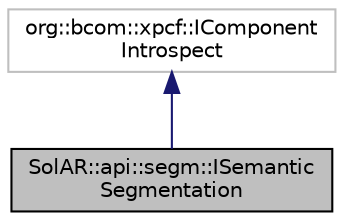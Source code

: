 digraph "SolAR::api::segm::ISemanticSegmentation"
{
 // LATEX_PDF_SIZE
  edge [fontname="Helvetica",fontsize="10",labelfontname="Helvetica",labelfontsize="10"];
  node [fontname="Helvetica",fontsize="10",shape=record];
  Node1 [label="SolAR::api::segm::ISemantic\lSegmentation",height=0.2,width=0.4,color="black", fillcolor="grey75", style="filled", fontcolor="black",tooltip="Perform 2D semantic segmentation. UUID: 2fd30b7c-c6e4-4af7-a711-0b69964e68c2"];
  Node2 -> Node1 [dir="back",color="midnightblue",fontsize="10",style="solid",fontname="Helvetica"];
  Node2 [label="org::bcom::xpcf::IComponent\lIntrospect",height=0.2,width=0.4,color="grey75", fillcolor="white", style="filled",tooltip=" "];
}
